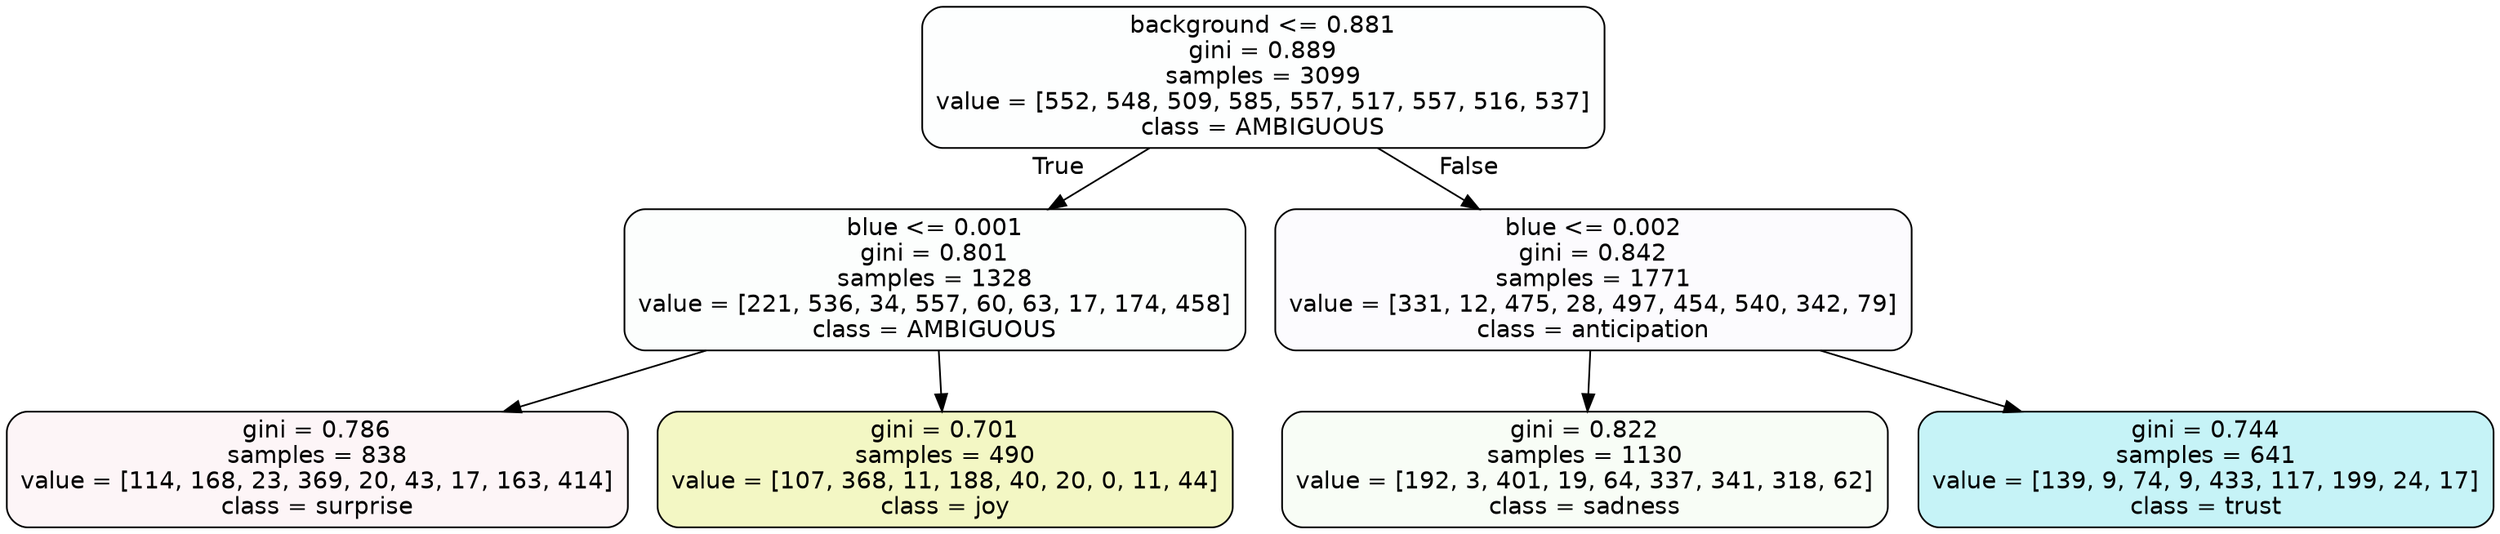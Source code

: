digraph Tree {
node [shape=box, style="filled, rounded", color="black", fontname=helvetica] ;
edge [fontname=helvetica] ;
0 [label="background <= 0.881\ngini = 0.889\nsamples = 3099\nvalue = [552, 548, 509, 585, 557, 517, 557, 516, 537]\nclass = AMBIGUOUS", fillcolor="#39e58102"] ;
1 [label="blue <= 0.001\ngini = 0.801\nsamples = 1328\nvalue = [221, 536, 34, 557, 60, 63, 17, 174, 458]\nclass = AMBIGUOUS", fillcolor="#39e58103"] ;
0 -> 1 [labeldistance=2.5, labelangle=45, headlabel="True"] ;
2 [label="gini = 0.786\nsamples = 838\nvalue = [114, 168, 23, 369, 20, 43, 17, 163, 414]\nclass = surprise", fillcolor="#e539640c"] ;
1 -> 2 ;
3 [label="gini = 0.701\nsamples = 490\nvalue = [107, 368, 11, 188, 40, 20, 0, 11, 44]\nclass = joy", fillcolor="#d7e5394c"] ;
1 -> 3 ;
4 [label="blue <= 0.002\ngini = 0.842\nsamples = 1771\nvalue = [331, 12, 475, 28, 497, 454, 540, 342, 79]\nclass = anticipation", fillcolor="#8139e505"] ;
0 -> 4 [labeldistance=2.5, labelangle=-45, headlabel="False"] ;
5 [label="gini = 0.822\nsamples = 1130\nvalue = [192, 3, 401, 19, 64, 337, 341, 318, 62]\nclass = sadness", fillcolor="#64e5390b"] ;
4 -> 5 ;
6 [label="gini = 0.744\nsamples = 641\nvalue = [139, 9, 74, 9, 433, 117, 199, 24, 17]\nclass = trust", fillcolor="#39d7e549"] ;
4 -> 6 ;
}